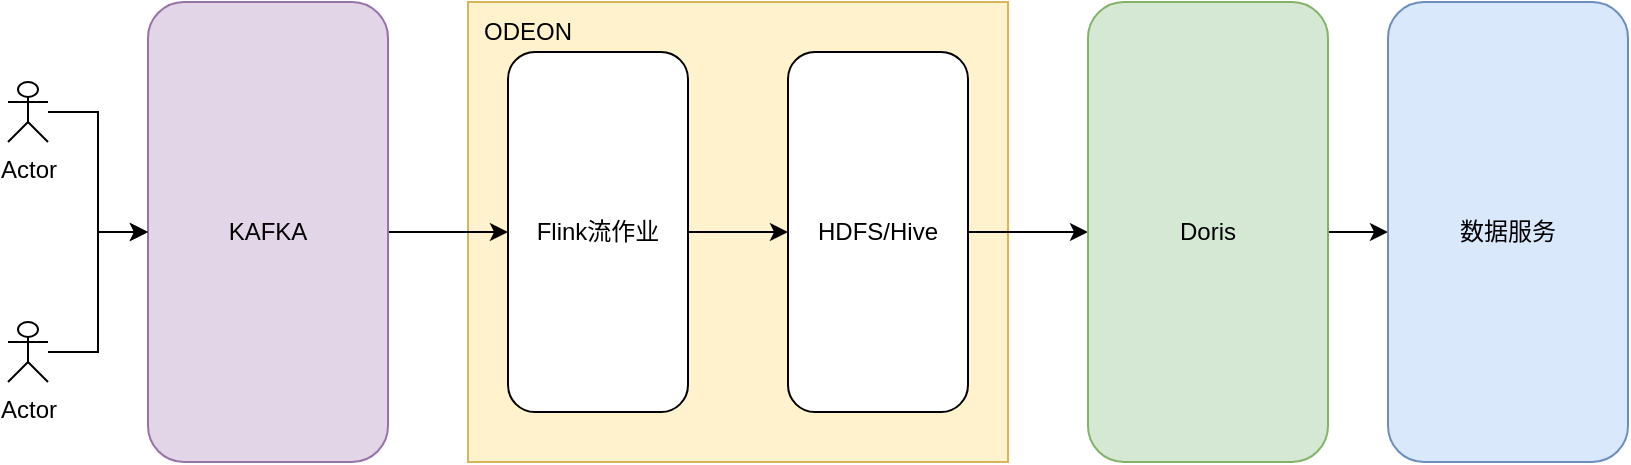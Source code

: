 <mxfile version="27.2.0">
  <diagram name="第 1 页" id="_dSz92WtH3Tzgr01u4Y3">
    <mxGraphModel dx="1153" dy="635" grid="1" gridSize="10" guides="1" tooltips="1" connect="1" arrows="1" fold="1" page="1" pageScale="1" pageWidth="827" pageHeight="1169" math="0" shadow="0">
      <root>
        <mxCell id="0" />
        <mxCell id="1" parent="0" />
        <mxCell id="z-6O5lKGsBEfhH1vGVkW-2" value="" style="rounded=0;whiteSpace=wrap;html=1;fillColor=#fff2cc;strokeColor=#d6b656;" vertex="1" parent="1">
          <mxGeometry x="310" y="380" width="270" height="230" as="geometry" />
        </mxCell>
        <mxCell id="z-6O5lKGsBEfhH1vGVkW-15" value="" style="edgeStyle=orthogonalEdgeStyle;rounded=0;orthogonalLoop=1;jettySize=auto;html=1;" edge="1" parent="1" source="z-6O5lKGsBEfhH1vGVkW-3" target="z-6O5lKGsBEfhH1vGVkW-14">
          <mxGeometry relative="1" as="geometry" />
        </mxCell>
        <mxCell id="z-6O5lKGsBEfhH1vGVkW-3" value="" style="rounded=1;whiteSpace=wrap;html=1;fillColor=#e1d5e7;strokeColor=#9673a6;" vertex="1" parent="1">
          <mxGeometry x="150" y="380" width="120" height="230" as="geometry" />
        </mxCell>
        <mxCell id="z-6O5lKGsBEfhH1vGVkW-10" value="" style="edgeStyle=orthogonalEdgeStyle;rounded=0;orthogonalLoop=1;jettySize=auto;html=1;" edge="1" parent="1" source="z-6O5lKGsBEfhH1vGVkW-5" target="z-6O5lKGsBEfhH1vGVkW-3">
          <mxGeometry relative="1" as="geometry" />
        </mxCell>
        <mxCell id="z-6O5lKGsBEfhH1vGVkW-5" value="Actor" style="shape=umlActor;verticalLabelPosition=bottom;verticalAlign=top;html=1;outlineConnect=0;" vertex="1" parent="1">
          <mxGeometry x="80" y="420" width="20" height="30" as="geometry" />
        </mxCell>
        <mxCell id="z-6O5lKGsBEfhH1vGVkW-11" value="" style="edgeStyle=orthogonalEdgeStyle;rounded=0;orthogonalLoop=1;jettySize=auto;html=1;" edge="1" parent="1" source="z-6O5lKGsBEfhH1vGVkW-6" target="z-6O5lKGsBEfhH1vGVkW-3">
          <mxGeometry relative="1" as="geometry" />
        </mxCell>
        <mxCell id="z-6O5lKGsBEfhH1vGVkW-6" value="Actor" style="shape=umlActor;verticalLabelPosition=bottom;verticalAlign=top;html=1;outlineConnect=0;" vertex="1" parent="1">
          <mxGeometry x="80" y="540" width="20" height="30" as="geometry" />
        </mxCell>
        <mxCell id="z-6O5lKGsBEfhH1vGVkW-8" value="KAFKA" style="text;html=1;align=center;verticalAlign=middle;whiteSpace=wrap;rounded=0;" vertex="1" parent="1">
          <mxGeometry x="180" y="480" width="60" height="30" as="geometry" />
        </mxCell>
        <mxCell id="z-6O5lKGsBEfhH1vGVkW-13" value="ODEON" style="text;html=1;align=center;verticalAlign=middle;whiteSpace=wrap;rounded=0;" vertex="1" parent="1">
          <mxGeometry x="310" y="380" width="60" height="30" as="geometry" />
        </mxCell>
        <mxCell id="z-6O5lKGsBEfhH1vGVkW-17" value="" style="edgeStyle=orthogonalEdgeStyle;rounded=0;orthogonalLoop=1;jettySize=auto;html=1;" edge="1" parent="1" source="z-6O5lKGsBEfhH1vGVkW-14" target="z-6O5lKGsBEfhH1vGVkW-16">
          <mxGeometry relative="1" as="geometry" />
        </mxCell>
        <mxCell id="z-6O5lKGsBEfhH1vGVkW-14" value="Flink流作业" style="rounded=1;whiteSpace=wrap;html=1;" vertex="1" parent="1">
          <mxGeometry x="330" y="405" width="90" height="180" as="geometry" />
        </mxCell>
        <mxCell id="z-6O5lKGsBEfhH1vGVkW-19" value="" style="edgeStyle=orthogonalEdgeStyle;rounded=0;orthogonalLoop=1;jettySize=auto;html=1;" edge="1" parent="1" source="z-6O5lKGsBEfhH1vGVkW-16" target="z-6O5lKGsBEfhH1vGVkW-18">
          <mxGeometry relative="1" as="geometry" />
        </mxCell>
        <mxCell id="z-6O5lKGsBEfhH1vGVkW-16" value="HDFS/Hive" style="rounded=1;whiteSpace=wrap;html=1;" vertex="1" parent="1">
          <mxGeometry x="470" y="405" width="90" height="180" as="geometry" />
        </mxCell>
        <mxCell id="z-6O5lKGsBEfhH1vGVkW-21" value="" style="edgeStyle=orthogonalEdgeStyle;rounded=0;orthogonalLoop=1;jettySize=auto;html=1;" edge="1" parent="1" source="z-6O5lKGsBEfhH1vGVkW-18" target="z-6O5lKGsBEfhH1vGVkW-20">
          <mxGeometry relative="1" as="geometry" />
        </mxCell>
        <mxCell id="z-6O5lKGsBEfhH1vGVkW-18" value="Doris" style="rounded=1;whiteSpace=wrap;html=1;fillColor=#d5e8d4;strokeColor=#82b366;" vertex="1" parent="1">
          <mxGeometry x="620" y="380" width="120" height="230" as="geometry" />
        </mxCell>
        <mxCell id="z-6O5lKGsBEfhH1vGVkW-20" value="数据服务" style="rounded=1;whiteSpace=wrap;html=1;fillColor=#dae8fc;strokeColor=#6c8ebf;" vertex="1" parent="1">
          <mxGeometry x="770" y="380" width="120" height="230" as="geometry" />
        </mxCell>
      </root>
    </mxGraphModel>
  </diagram>
</mxfile>
